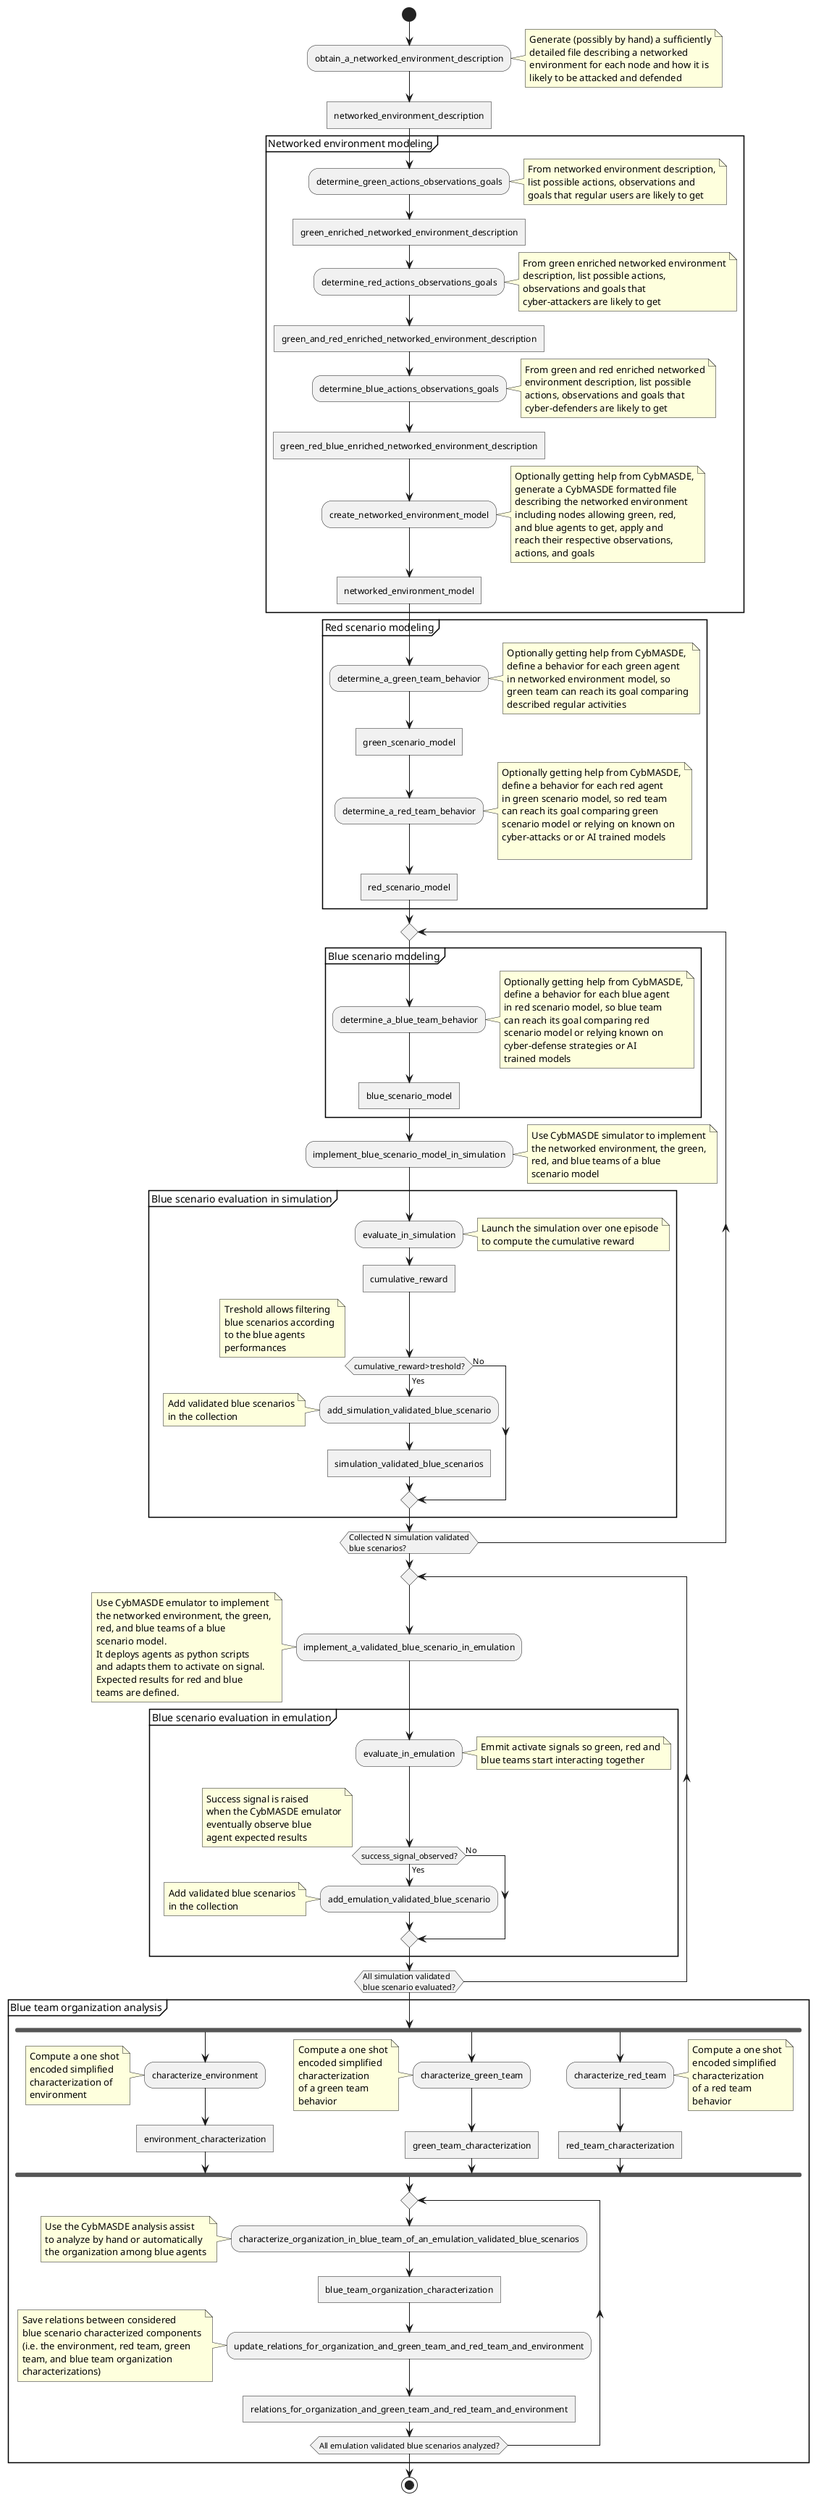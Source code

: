 @startuml general_algorithm
start
:obtain_a_networked_environment_description;
note right
Generate (possibly by hand) a sufficiently
detailed file describing a networked
environment for each node and how it is
likely to be attacked and defended
end note
:networked_environment_description]
group Networked environment modeling
:determine_green_actions_observations_goals;
note right
From networked environment description,
list possible actions, observations and
goals that regular users are likely to get
end note
:green_enriched_networked_environment_description]
:determine_red_actions_observations_goals;
note right
From green enriched networked environment
description, list possible actions,
observations and goals that
cyber-attackers are likely to get
end note
:green_and_red_enriched_networked_environment_description]
:determine_blue_actions_observations_goals;
note right
From green and red enriched networked
environment description, list possible
actions, observations and goals that
cyber-defenders are likely to get
end note
:green_red_blue_enriched_networked_environment_description]
:create_networked_environment_model;
note right
Optionally getting help from CybMASDE,
generate a CybMASDE formatted file
describing the networked environment
including nodes allowing green, red,
and blue agents to get, apply and
reach their respective observations,
actions, and goals
end note
:networked_environment_model]
end group
group Red scenario modeling
:determine_a_green_team_behavior;
note right
Optionally getting help from CybMASDE,
define a behavior for each green agent
in networked environment model, so
green team can reach its goal comparing
described regular activities
end note
:green_scenario_model]
:determine_a_red_team_behavior;
note right
Optionally getting help from CybMASDE,
define a behavior for each red agent
in green scenario model, so red team
can reach its goal comparing green
scenario model or relying on known on
cyber-attacks or or AI trained models

end note
:red_scenario_model]
end group
repeat
group Blue scenario modeling
:determine_a_blue_team_behavior;
note right
Optionally getting help from CybMASDE,
define a behavior for each blue agent
in red scenario model, so blue team
can reach its goal comparing red
scenario model or relying known on
cyber-defense strategies or AI
trained models
end note
:blue_scenario_model]
end group
:implement_blue_scenario_model_in_simulation;
note right
Use CybMASDE simulator to implement
the networked environment, the green,
red, and blue teams of a blue
scenario model
end note
group Blue scenario evaluation in simulation
:evaluate_in_simulation;
note right
Launch the simulation over one episode
to compute the cumulative reward
end note
:cumulative_reward]
if (cumulative_reward>treshold?) then (Yes)
note right
Treshold allows filtering
blue scenarios according
to the blue agents
performances
end note
:add_simulation_validated_blue_scenario;
note left
Add validated blue scenarios
in the collection
end note
:simulation_validated_blue_scenarios]
else (No)
endif
end group
repeat while (Collected N simulation validated\nblue scenarios?)

repeat
:implement_a_validated_blue_scenario_in_emulation;
note left
Use CybMASDE emulator to implement
the networked environment, the green,
red, and blue teams of a blue
scenario model.
It deploys agents as python scripts
and adapts them to activate on signal.
Expected results for red and blue
teams are defined.
end note
group Blue scenario evaluation in emulation
:evaluate_in_emulation;
note right
Emmit activate signals so green, red and
blue teams start interacting together
end note
if (success_signal_observed?) then (Yes)
note right
Success signal is raised
when the CybMASDE emulator
eventually observe blue
agent expected results
end note
:add_emulation_validated_blue_scenario;
note left
Add validated blue scenarios
in the collection
end note
else (No)
endif
end group
repeat while (All simulation validated\nblue scenario evaluated?)

group Blue team organization analysis
fork
 :characterize_environment;
 note left
 Compute a one shot
 encoded simplified
 characterization of
 environment
 end note
 :environment_characterization]
fork again
 :characterize_green_team;
 note left
 Compute a one shot
 encoded simplified
 characterization
 of a green team
 behavior
 end note
 :green_team_characterization]
fork again
 :characterize_red_team;
 note right
 Compute a one shot
 encoded simplified
 characterization
 of a red team
 behavior
 end note
 :red_team_characterization]
end fork

repeat
:characterize_organization_in_blue_team_of_an_emulation_validated_blue_scenarios;
note left
Use the CybMASDE analysis assist
to analyze by hand or automatically
the organization among blue agents
end note
:blue_team_organization_characterization]
:update_relations_for_organization_and_green_team_and_red_team_and_environment;
note left
Save relations between considered
blue scenario characterized components
(i.e. the environment, red team, green
team, and blue team organization
characterizations)
end note
:relations_for_organization_and_green_team_and_red_team_and_environment]
repeat while (All emulation validated blue scenarios analyzed?)
end group
stop
@enduml
